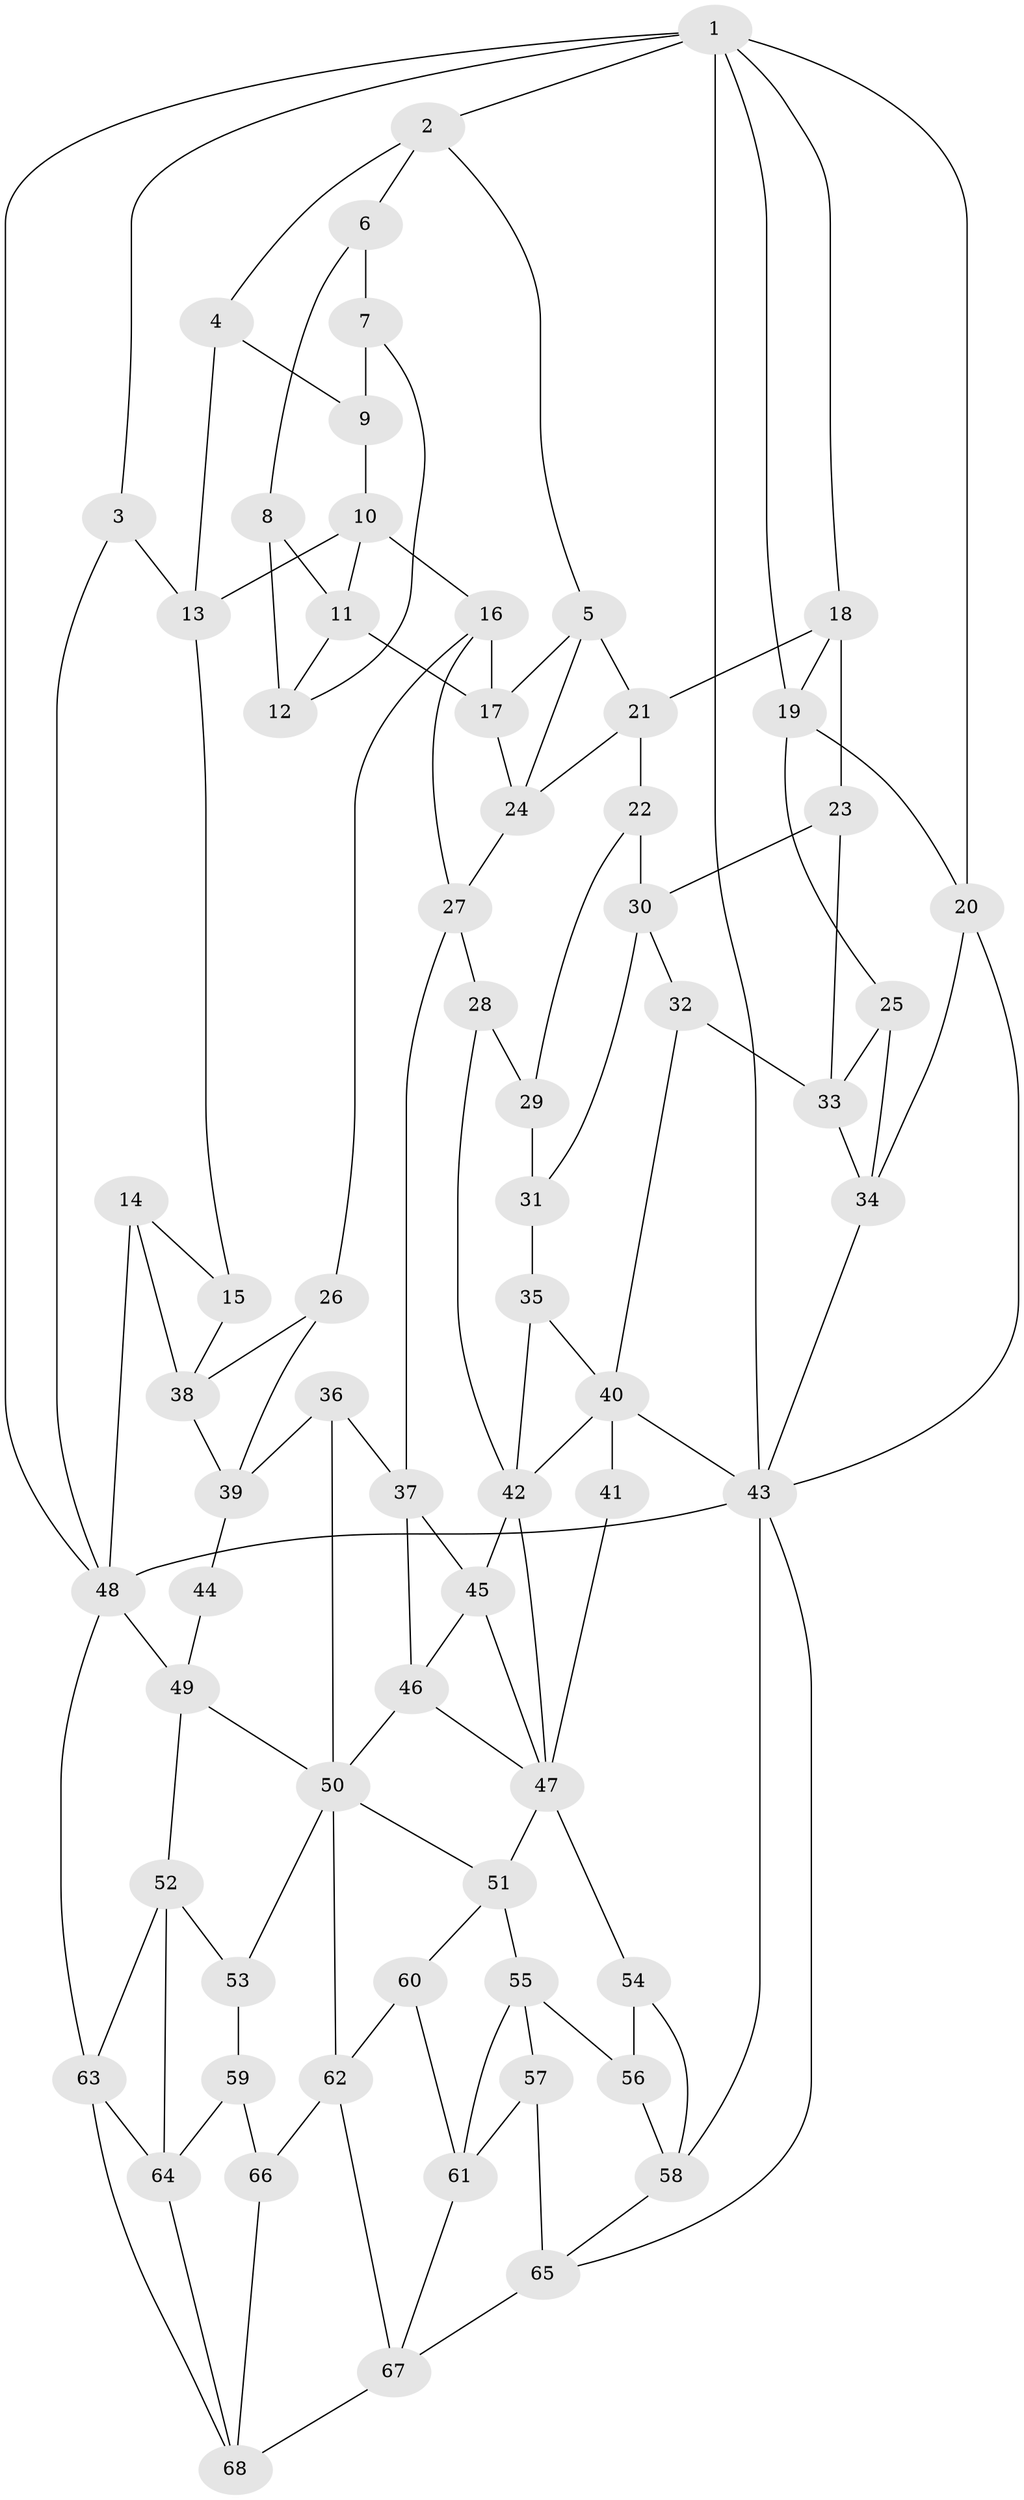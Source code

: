 // original degree distribution, {3: 0.014814814814814815, 5: 0.5333333333333333, 4: 0.23703703703703705, 6: 0.21481481481481482}
// Generated by graph-tools (version 1.1) at 2025/27/03/09/25 03:27:12]
// undirected, 68 vertices, 128 edges
graph export_dot {
graph [start="1"]
  node [color=gray90,style=filled];
  1;
  2;
  3;
  4;
  5;
  6;
  7;
  8;
  9;
  10;
  11;
  12;
  13;
  14;
  15;
  16;
  17;
  18;
  19;
  20;
  21;
  22;
  23;
  24;
  25;
  26;
  27;
  28;
  29;
  30;
  31;
  32;
  33;
  34;
  35;
  36;
  37;
  38;
  39;
  40;
  41;
  42;
  43;
  44;
  45;
  46;
  47;
  48;
  49;
  50;
  51;
  52;
  53;
  54;
  55;
  56;
  57;
  58;
  59;
  60;
  61;
  62;
  63;
  64;
  65;
  66;
  67;
  68;
  1 -- 2 [weight=1.0];
  1 -- 3 [weight=1.0];
  1 -- 18 [weight=1.0];
  1 -- 19 [weight=1.0];
  1 -- 20 [weight=1.0];
  1 -- 43 [weight=1.0];
  1 -- 48 [weight=1.0];
  2 -- 4 [weight=1.0];
  2 -- 5 [weight=1.0];
  2 -- 6 [weight=1.0];
  3 -- 13 [weight=1.0];
  3 -- 48 [weight=1.0];
  4 -- 9 [weight=1.0];
  4 -- 13 [weight=1.0];
  5 -- 17 [weight=1.0];
  5 -- 21 [weight=1.0];
  5 -- 24 [weight=1.0];
  6 -- 7 [weight=1.0];
  6 -- 8 [weight=1.0];
  7 -- 9 [weight=2.0];
  7 -- 12 [weight=1.0];
  8 -- 11 [weight=1.0];
  8 -- 12 [weight=2.0];
  9 -- 10 [weight=1.0];
  10 -- 11 [weight=1.0];
  10 -- 13 [weight=1.0];
  10 -- 16 [weight=1.0];
  11 -- 12 [weight=1.0];
  11 -- 17 [weight=1.0];
  13 -- 15 [weight=1.0];
  14 -- 15 [weight=1.0];
  14 -- 38 [weight=1.0];
  14 -- 48 [weight=2.0];
  15 -- 38 [weight=1.0];
  16 -- 17 [weight=1.0];
  16 -- 26 [weight=1.0];
  16 -- 27 [weight=1.0];
  17 -- 24 [weight=1.0];
  18 -- 19 [weight=1.0];
  18 -- 21 [weight=1.0];
  18 -- 23 [weight=1.0];
  19 -- 20 [weight=1.0];
  19 -- 25 [weight=1.0];
  20 -- 34 [weight=1.0];
  20 -- 43 [weight=1.0];
  21 -- 22 [weight=1.0];
  21 -- 24 [weight=1.0];
  22 -- 29 [weight=1.0];
  22 -- 30 [weight=1.0];
  23 -- 30 [weight=1.0];
  23 -- 33 [weight=1.0];
  24 -- 27 [weight=1.0];
  25 -- 33 [weight=1.0];
  25 -- 34 [weight=1.0];
  26 -- 38 [weight=1.0];
  26 -- 39 [weight=1.0];
  27 -- 28 [weight=1.0];
  27 -- 37 [weight=1.0];
  28 -- 29 [weight=1.0];
  28 -- 42 [weight=1.0];
  29 -- 31 [weight=2.0];
  30 -- 31 [weight=1.0];
  30 -- 32 [weight=1.0];
  31 -- 35 [weight=1.0];
  32 -- 33 [weight=1.0];
  32 -- 40 [weight=1.0];
  33 -- 34 [weight=1.0];
  34 -- 43 [weight=1.0];
  35 -- 40 [weight=1.0];
  35 -- 42 [weight=1.0];
  36 -- 37 [weight=1.0];
  36 -- 39 [weight=1.0];
  36 -- 50 [weight=1.0];
  37 -- 45 [weight=1.0];
  37 -- 46 [weight=1.0];
  38 -- 39 [weight=1.0];
  39 -- 44 [weight=1.0];
  40 -- 41 [weight=2.0];
  40 -- 42 [weight=1.0];
  40 -- 43 [weight=1.0];
  41 -- 47 [weight=1.0];
  42 -- 45 [weight=1.0];
  42 -- 47 [weight=1.0];
  43 -- 48 [weight=1.0];
  43 -- 58 [weight=1.0];
  43 -- 65 [weight=1.0];
  44 -- 49 [weight=2.0];
  45 -- 46 [weight=1.0];
  45 -- 47 [weight=1.0];
  46 -- 47 [weight=1.0];
  46 -- 50 [weight=1.0];
  47 -- 51 [weight=1.0];
  47 -- 54 [weight=1.0];
  48 -- 49 [weight=2.0];
  48 -- 63 [weight=1.0];
  49 -- 50 [weight=1.0];
  49 -- 52 [weight=1.0];
  50 -- 51 [weight=1.0];
  50 -- 53 [weight=1.0];
  50 -- 62 [weight=1.0];
  51 -- 55 [weight=1.0];
  51 -- 60 [weight=1.0];
  52 -- 53 [weight=1.0];
  52 -- 63 [weight=1.0];
  52 -- 64 [weight=1.0];
  53 -- 59 [weight=1.0];
  54 -- 56 [weight=2.0];
  54 -- 58 [weight=1.0];
  55 -- 56 [weight=1.0];
  55 -- 57 [weight=1.0];
  55 -- 61 [weight=1.0];
  56 -- 58 [weight=1.0];
  57 -- 61 [weight=1.0];
  57 -- 65 [weight=1.0];
  58 -- 65 [weight=1.0];
  59 -- 64 [weight=1.0];
  59 -- 66 [weight=2.0];
  60 -- 61 [weight=1.0];
  60 -- 62 [weight=1.0];
  61 -- 67 [weight=1.0];
  62 -- 66 [weight=1.0];
  62 -- 67 [weight=1.0];
  63 -- 64 [weight=1.0];
  63 -- 68 [weight=1.0];
  64 -- 68 [weight=1.0];
  65 -- 67 [weight=1.0];
  66 -- 68 [weight=1.0];
  67 -- 68 [weight=1.0];
}
